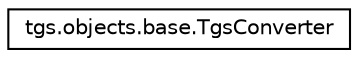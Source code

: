 digraph "Graphical Class Hierarchy"
{
  edge [fontname="Helvetica",fontsize="10",labelfontname="Helvetica",labelfontsize="10"];
  node [fontname="Helvetica",fontsize="10",shape=record];
  rankdir="LR";
  Node0 [label="tgs.objects.base.TgsConverter",height=0.2,width=0.4,color="black", fillcolor="white", style="filled",URL="$classtgs_1_1objects_1_1base_1_1TgsConverter.html"];
}
